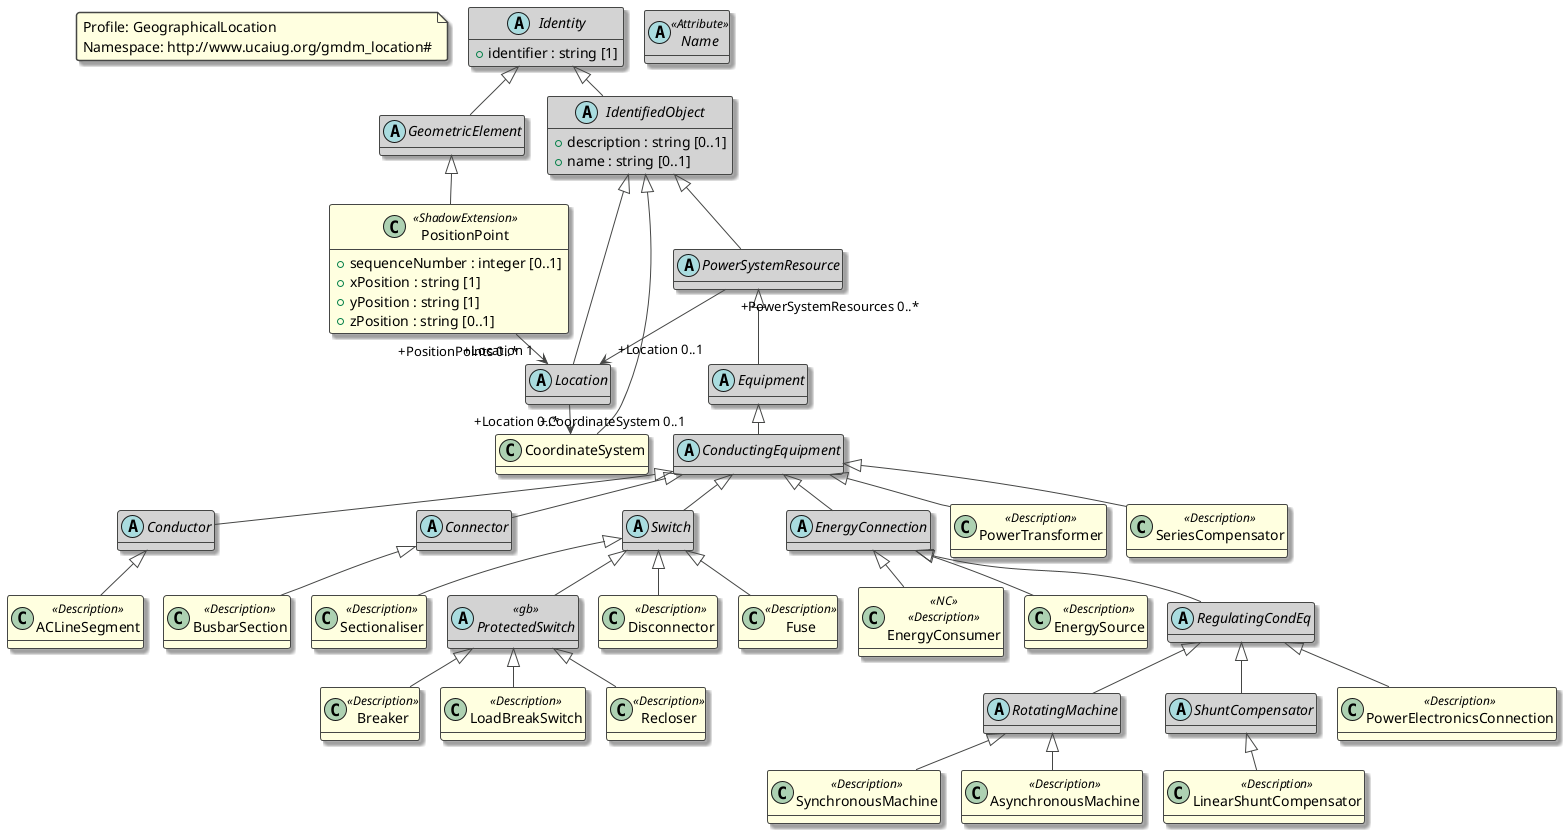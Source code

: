@startuml
top to bottom direction
hide empty methods

' Here we adjust the horizontal spacing for better spatial rendering (the PlantUML default is ~20)
skinparam nodesep 20
' Here we adjust the vertical spacing for better spatial rendering (the PlantUML default is ~30)
skinparam ranksep 30

skinparam BackgroundColor #FFFFFF
skinparam shadowing false
skinparam RoundCorner 5
skinparam BorderColor #454645
skinparam ArrowColor #454645
skinparam FontColor #000000

skinparam class {
  ' Concrete classes style definition
  BackgroundColor #FFFFE0
  FontColor #000000
  AttributeFontColor #000000
  StereotypeFontColor #000000
  HeaderFontColor #000000
  BorderColor #454645
  BorderThickness 1
  
  ' Abstract classes style definition
  BackgroundColor<<abstract>> #D3D3D3
  FontColor<<abstract>> #000000
  AttributeFontColor<<abstract>> #000000
  StereotypeFontColor<<abstract>> #000000
  HeaderFontColor<<abstract>> #000000
  BorderColor<<abstract>> #454645
  BorderThickness<<abstract>> 1
  
  ' Enumerations style definition
  BackgroundColor<<enumeration>> #90EE90
  FontColor<<enumeration>> #000000
  AttributeFontColor<<enumeration>> #000000
  StereotypeFontColor<<enumeration>> #000000
  HeaderFontColor <<enumeration>> #000000
  BorderColor<<enumeration>> #454645
  BorderThickness<<enumeration>> 1
  
  ' CIMDatatypes style definition
  BackgroundColor<<CIMDatatype>> #FFEBCD
  FontColor<<CIMDatatype>> #000000
  AttributeFontColor<<CIMDatatype>> #000000
  StereotypeFontColor<<CIMDatatype>> #000000
  HeaderFontColor<<CIMDatatype>> #000000
  BorderColor<<CIMDatatype>> #454645
  BorderThickness<<CIMDatatype>> 1
  
  ' Compound classes style definition
  BackgroundColor<<Compound>> #FFEBCD
  FontColor<<Compound>> #000000
  AttributeFontColor<<Compound>> #000000
  StereotypeFontColor<<Compound>> #000000
  HeaderFontColor<<Compound>> #000000
  BorderColor<<Compound>> #454645
  BorderThickness<<Compound>> 1
  
  ' Primitive classes style definition
  BackgroundColor<<Primitive>> #E6E6FF
  FontColor<<Primitive>> #000000
  AttributeFontColor<<Primitive>> #000000
  StereotypeFontColor<<Primitive>> #000000
  HeaderFontColor<<Primitive>> #000000
  BorderColor<<Primitive>> #454645
  BorderThickness<<Primitive>> 1
  
  ' Errors classes style definition
  BackgroundColor<<error>> #FFC0CB
  FontColor<<error>> #000000
  AttributeFontColor<<error>> #000000
  StereotypeFontColor<<error>> #000000
  HeaderFontColor<<error>> #000000
  BorderColor<<error>> #454645
  BorderThickness<<error>> 1
}
skinparam shadowing true

hide <<abstract>> stereotype
hide <<error>> stereotype


skinparam note {
  BorderColor #454645
  BorderThickness 1.5
  FontSize 14
  Font Bold
  FontColor #000000
}
' Add a note towards the upper left corner of the diagram
note as GeographicalLocationNote #lightyellow
   Profile: GeographicalLocation
   Namespace: http://www.ucaiug.org/gmdm_location#
end note

' ACLineSegment inherits from Conductor
class ACLineSegment <<Description>>  {
}

Conductor <|-- ACLineSegment

' AsynchronousMachine inherits from RotatingMachine
class AsynchronousMachine <<Description>>  {
}

RotatingMachine <|-- AsynchronousMachine

' Breaker inherits from ProtectedSwitch
class Breaker <<Description>>  {
}

ProtectedSwitch <|-- Breaker

' BusbarSection inherits from Connector
class BusbarSection <<Description>>  {
}

Connector <|-- BusbarSection

' ConductingEquipment inherits from Equipment
abstract class ConductingEquipment  <<abstract>> {
}

Equipment <|-- ConductingEquipment

' Conductor inherits from ConductingEquipment
abstract class Conductor  <<abstract>> {
}

ConductingEquipment <|-- Conductor

' Connector inherits from ConductingEquipment
abstract class Connector  <<abstract>> {
}

ConductingEquipment <|-- Connector

' CoordinateSystem inherits from IdentifiedObject
class CoordinateSystem   {
}

IdentifiedObject <|-- CoordinateSystem

' Disconnector inherits from Switch
class Disconnector <<Description>>  {
}

Switch <|-- Disconnector

' EnergyConnection inherits from ConductingEquipment
abstract class EnergyConnection  <<abstract>> {
}

ConductingEquipment <|-- EnergyConnection

' EnergyConsumer inherits from EnergyConnection
class EnergyConsumer <<NC>><<Description>>  {
}

EnergyConnection <|-- EnergyConsumer

' EnergySource inherits from EnergyConnection
class EnergySource <<Description>>  {
}

EnergyConnection <|-- EnergySource

' Equipment inherits from PowerSystemResource
abstract class Equipment  <<abstract>> {
}

PowerSystemResource <|-- Equipment

' Fuse inherits from Switch
class Fuse <<Description>>  {
}

Switch <|-- Fuse

' GeometricElement inherits from Identity
abstract class GeometricElement  <<abstract>> {
}

Identity <|-- GeometricElement

' IdentifiedObject inherits from Identity
abstract class IdentifiedObject  <<abstract>> {
   +description : string [0..1]
   +name : string [0..1]
}

Identity <|-- IdentifiedObject

' Identity
abstract class Identity  <<abstract>> {
   +identifier : string [1]
}


' LinearShuntCompensator inherits from ShuntCompensator
class LinearShuntCompensator <<Description>>  {
}

ShuntCompensator <|-- LinearShuntCompensator

' LoadBreakSwitch inherits from ProtectedSwitch
class LoadBreakSwitch <<Description>>  {
}

ProtectedSwitch <|-- LoadBreakSwitch

' Location inherits from IdentifiedObject
abstract class Location  <<abstract>> {
}

IdentifiedObject <|-- Location
Location "+Location 0..*" --> "+CoordinateSystem 0..1" CoordinateSystem

' Name
abstract class Name <<Attribute>> <<abstract>> {
}


' PositionPoint inherits from GeometricElement
class PositionPoint <<ShadowExtension>>  {
   +sequenceNumber : integer [0..1]
   +xPosition : string [1]
   +yPosition : string [1]
   +zPosition : string [0..1]
}

GeometricElement <|-- PositionPoint
PositionPoint "+PositionPoints 0..*" --> "+Location 1" Location

' PowerElectronicsConnection inherits from RegulatingCondEq
class PowerElectronicsConnection <<Description>>  {
}

RegulatingCondEq <|-- PowerElectronicsConnection

' PowerSystemResource inherits from IdentifiedObject
abstract class PowerSystemResource  <<abstract>> {
}

IdentifiedObject <|-- PowerSystemResource
PowerSystemResource "+PowerSystemResources 0..*" --> "+Location 0..1" Location

' PowerTransformer inherits from ConductingEquipment
class PowerTransformer <<Description>>  {
}

ConductingEquipment <|-- PowerTransformer

' ProtectedSwitch inherits from Switch
abstract class ProtectedSwitch <<gb>> <<abstract>> {
}

Switch <|-- ProtectedSwitch

' Recloser inherits from ProtectedSwitch
class Recloser <<Description>>  {
}

ProtectedSwitch <|-- Recloser

' RegulatingCondEq inherits from EnergyConnection
abstract class RegulatingCondEq  <<abstract>> {
}

EnergyConnection <|-- RegulatingCondEq

' RotatingMachine inherits from RegulatingCondEq
abstract class RotatingMachine  <<abstract>> {
}

RegulatingCondEq <|-- RotatingMachine

' Sectionaliser inherits from Switch
class Sectionaliser <<Description>>  {
}

Switch <|-- Sectionaliser

' SeriesCompensator inherits from ConductingEquipment
class SeriesCompensator <<Description>>  {
}

ConductingEquipment <|-- SeriesCompensator

' ShuntCompensator inherits from RegulatingCondEq
abstract class ShuntCompensator  <<abstract>> {
}

RegulatingCondEq <|-- ShuntCompensator

' Switch inherits from ConductingEquipment
abstract class Switch  <<abstract>> {
}

ConductingEquipment <|-- Switch

' SynchronousMachine inherits from RotatingMachine
class SynchronousMachine <<Description>>  {
}

RotatingMachine <|-- SynchronousMachine

@enduml
